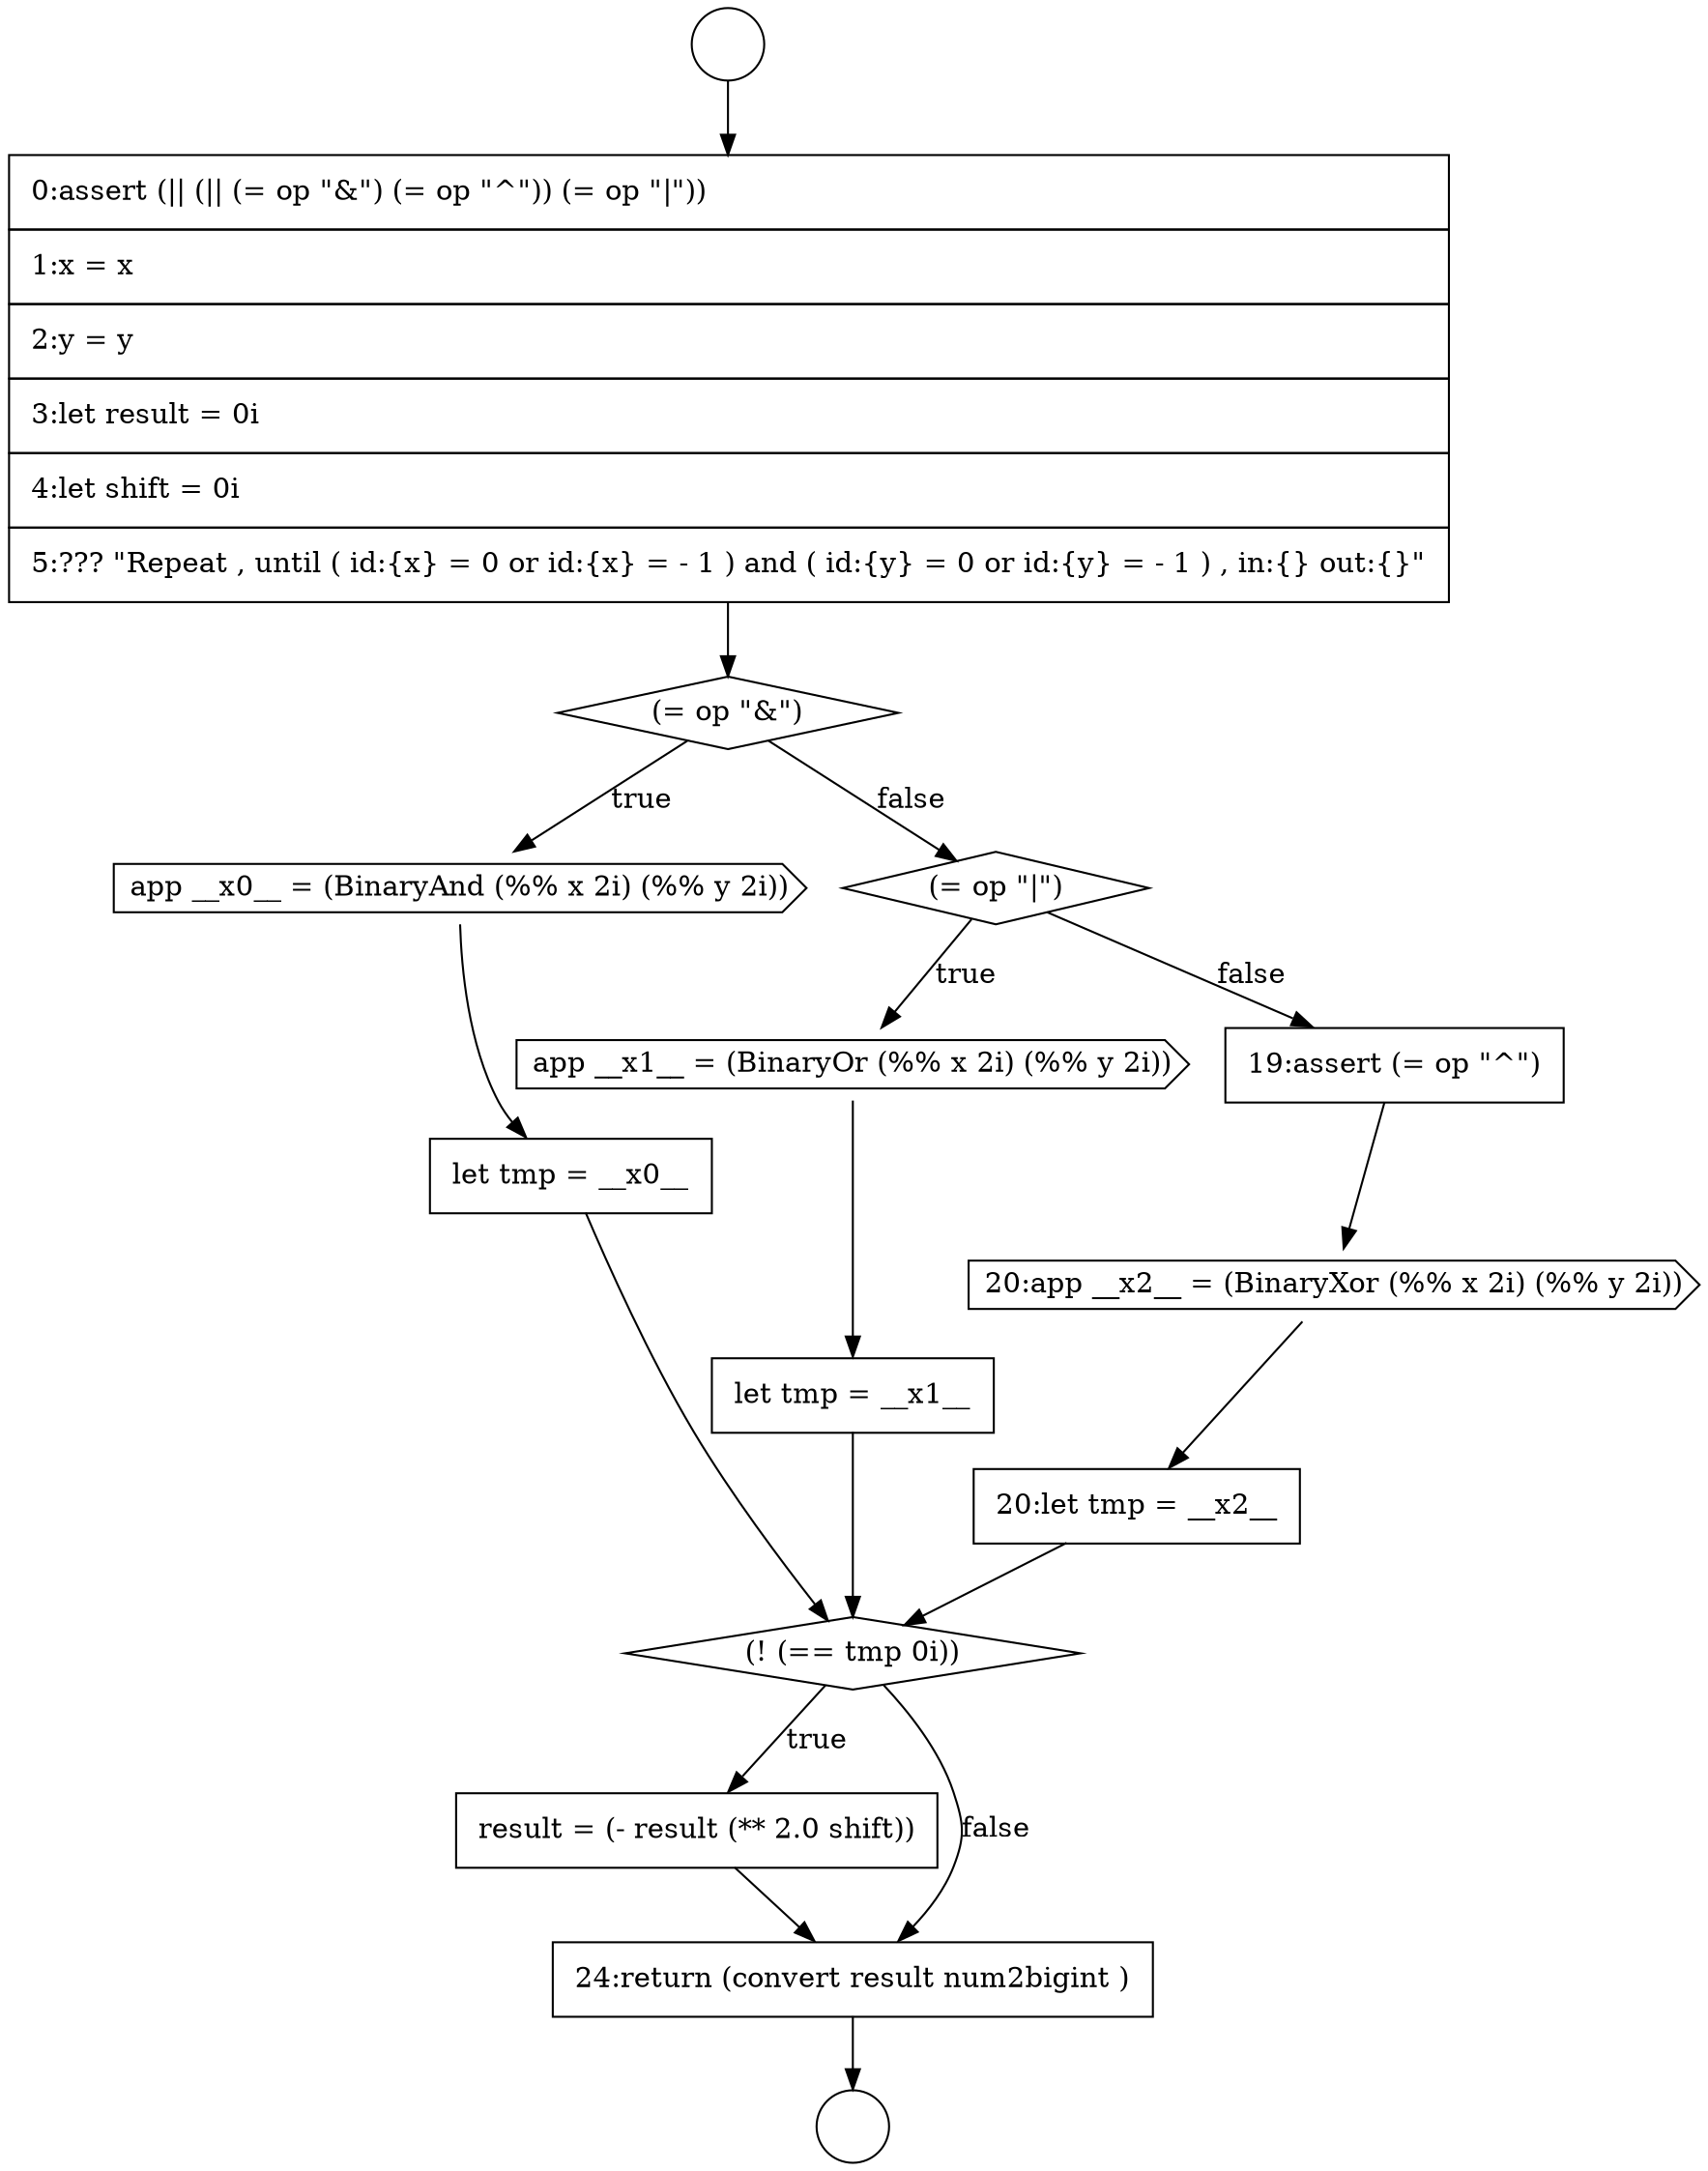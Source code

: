 digraph {
  node217 [shape=circle label=" " color="black" fillcolor="white" style=filled]
  node228 [shape=none, margin=0, label=<<font color="black">
    <table border="0" cellborder="1" cellspacing="0" cellpadding="10">
      <tr><td align="left">20:let tmp = __x2__</td></tr>
    </table>
  </font>> color="black" fillcolor="white" style=filled]
  node221 [shape=cds, label=<<font color="black">app __x0__ = (BinaryAnd (%% x 2i) (%% y 2i))</font>> color="black" fillcolor="white" style=filled]
  node220 [shape=diamond, label=<<font color="black">(= op &quot;&amp;&quot;)</font>> color="black" fillcolor="white" style=filled]
  node225 [shape=none, margin=0, label=<<font color="black">
    <table border="0" cellborder="1" cellspacing="0" cellpadding="10">
      <tr><td align="left">let tmp = __x1__</td></tr>
    </table>
  </font>> color="black" fillcolor="white" style=filled]
  node229 [shape=diamond, label=<<font color="black">(! (== tmp 0i))</font>> color="black" fillcolor="white" style=filled]
  node224 [shape=cds, label=<<font color="black">app __x1__ = (BinaryOr (%% x 2i) (%% y 2i))</font>> color="black" fillcolor="white" style=filled]
  node219 [shape=none, margin=0, label=<<font color="black">
    <table border="0" cellborder="1" cellspacing="0" cellpadding="10">
      <tr><td align="left">0:assert (|| (|| (= op &quot;&amp;&quot;) (= op &quot;^&quot;)) (= op &quot;|&quot;))</td></tr>
      <tr><td align="left">1:x = x</td></tr>
      <tr><td align="left">2:y = y</td></tr>
      <tr><td align="left">3:let result = 0i</td></tr>
      <tr><td align="left">4:let shift = 0i</td></tr>
      <tr><td align="left">5:??? &quot;Repeat , until ( id:{x} = 0 or id:{x} = - 1 ) and ( id:{y} = 0 or id:{y} = - 1 ) , in:{} out:{}&quot;</td></tr>
    </table>
  </font>> color="black" fillcolor="white" style=filled]
  node230 [shape=none, margin=0, label=<<font color="black">
    <table border="0" cellborder="1" cellspacing="0" cellpadding="10">
      <tr><td align="left">result = (- result (** 2.0 shift))</td></tr>
    </table>
  </font>> color="black" fillcolor="white" style=filled]
  node223 [shape=diamond, label=<<font color="black">(= op &quot;|&quot;)</font>> color="black" fillcolor="white" style=filled]
  node226 [shape=none, margin=0, label=<<font color="black">
    <table border="0" cellborder="1" cellspacing="0" cellpadding="10">
      <tr><td align="left">19:assert (= op &quot;^&quot;)</td></tr>
    </table>
  </font>> color="black" fillcolor="white" style=filled]
  node231 [shape=none, margin=0, label=<<font color="black">
    <table border="0" cellborder="1" cellspacing="0" cellpadding="10">
      <tr><td align="left">24:return (convert result num2bigint )</td></tr>
    </table>
  </font>> color="black" fillcolor="white" style=filled]
  node218 [shape=circle label=" " color="black" fillcolor="white" style=filled]
  node227 [shape=cds, label=<<font color="black">20:app __x2__ = (BinaryXor (%% x 2i) (%% y 2i))</font>> color="black" fillcolor="white" style=filled]
  node222 [shape=none, margin=0, label=<<font color="black">
    <table border="0" cellborder="1" cellspacing="0" cellpadding="10">
      <tr><td align="left">let tmp = __x0__</td></tr>
    </table>
  </font>> color="black" fillcolor="white" style=filled]
  node219 -> node220 [ color="black"]
  node225 -> node229 [ color="black"]
  node223 -> node224 [label=<<font color="black">true</font>> color="black"]
  node223 -> node226 [label=<<font color="black">false</font>> color="black"]
  node222 -> node229 [ color="black"]
  node231 -> node218 [ color="black"]
  node227 -> node228 [ color="black"]
  node220 -> node221 [label=<<font color="black">true</font>> color="black"]
  node220 -> node223 [label=<<font color="black">false</font>> color="black"]
  node221 -> node222 [ color="black"]
  node224 -> node225 [ color="black"]
  node229 -> node230 [label=<<font color="black">true</font>> color="black"]
  node229 -> node231 [label=<<font color="black">false</font>> color="black"]
  node217 -> node219 [ color="black"]
  node228 -> node229 [ color="black"]
  node226 -> node227 [ color="black"]
  node230 -> node231 [ color="black"]
}
